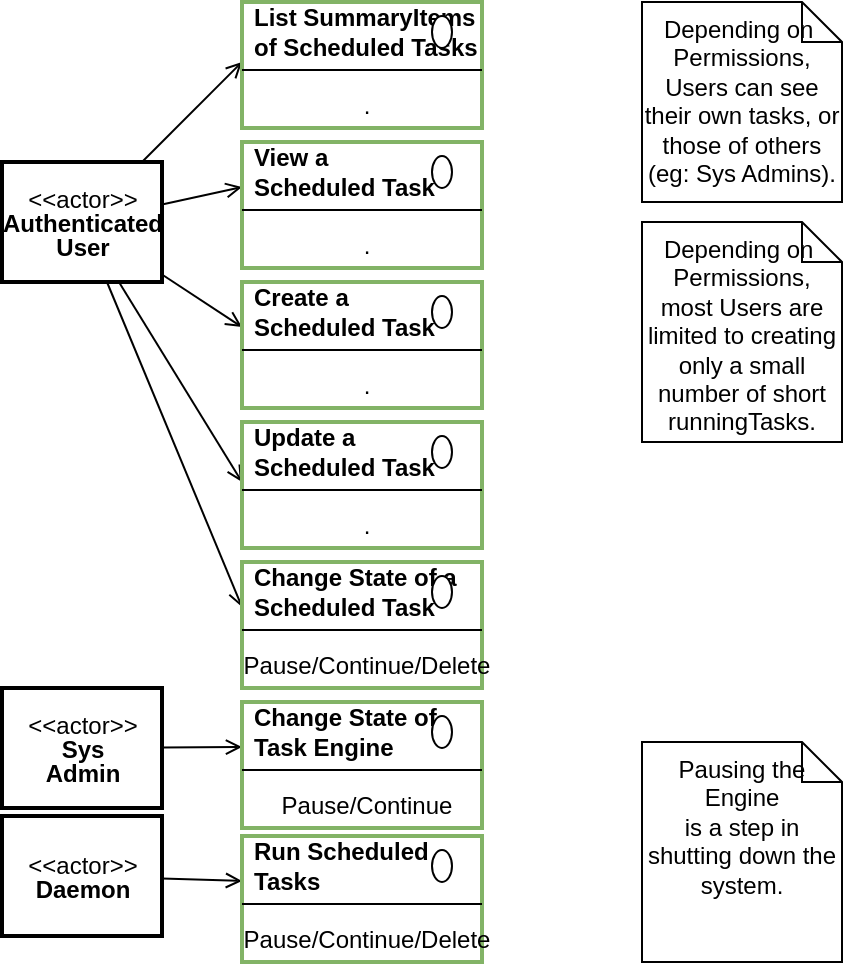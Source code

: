 <mxfile compressed="false" version="20.3.0" type="device">
  <diagram id="SUlloviLEK3GCr1z7qYn" name="Scheduling">
    <mxGraphModel dx="782" dy="517" grid="1" gridSize="10" guides="1" tooltips="1" connect="1" arrows="1" fold="1" page="1" pageScale="1" pageWidth="827" pageHeight="1169" math="0" shadow="0">
      <root>
        <mxCell id="c33PYlKowwjvGiEupuyr-0" />
        <mxCell id="c33PYlKowwjvGiEupuyr-1" parent="c33PYlKowwjvGiEupuyr-0" />
        <UserObject label="" tooltip="" id="FQO2_twcLr-UXP7qnLfA-22">
          <mxCell style="shape=image;html=1;verticalAlign=top;verticalLabelPosition=bottom;labelBackgroundColor=#ffffff;imageAspect=0;aspect=fixed;image=https://cdn1.iconfinder.com/data/icons/hawcons/32/699014-icon-28-information-128.png;shadow=0;dashed=0;fontFamily=Helvetica;fontSize=12;fontColor=#000000;align=center;strokeColor=#000000;fillColor=#505050;dashPattern=1 1;" parent="c33PYlKowwjvGiEupuyr-1" vertex="1">
            <mxGeometry x="330" y="410" width="20" height="20" as="geometry" />
          </mxCell>
        </UserObject>
        <mxCell id="wdtPpUS4_MztBkoxUnBw-32" style="edgeStyle=none;rounded=0;orthogonalLoop=1;jettySize=auto;html=1;entryX=0;entryY=1;entryDx=0;entryDy=0;endArrow=open;endFill=0;" parent="c33PYlKowwjvGiEupuyr-1" source="wdtPpUS4_MztBkoxUnBw-0" target="wdtPpUS4_MztBkoxUnBw-2" edge="1">
          <mxGeometry relative="1" as="geometry" />
        </mxCell>
        <mxCell id="wdtPpUS4_MztBkoxUnBw-33" style="edgeStyle=none;rounded=0;orthogonalLoop=1;jettySize=auto;html=1;entryX=0;entryY=0.75;entryDx=0;entryDy=0;endArrow=open;endFill=0;" parent="c33PYlKowwjvGiEupuyr-1" source="wdtPpUS4_MztBkoxUnBw-0" target="wdtPpUS4_MztBkoxUnBw-7" edge="1">
          <mxGeometry relative="1" as="geometry" />
        </mxCell>
        <mxCell id="wdtPpUS4_MztBkoxUnBw-34" style="edgeStyle=none;rounded=0;orthogonalLoop=1;jettySize=auto;html=1;entryX=0;entryY=0.75;entryDx=0;entryDy=0;endArrow=open;endFill=0;" parent="c33PYlKowwjvGiEupuyr-1" source="wdtPpUS4_MztBkoxUnBw-0" target="wdtPpUS4_MztBkoxUnBw-12" edge="1">
          <mxGeometry relative="1" as="geometry" />
        </mxCell>
        <mxCell id="wdtPpUS4_MztBkoxUnBw-35" style="edgeStyle=none;rounded=0;orthogonalLoop=1;jettySize=auto;html=1;entryX=0;entryY=1;entryDx=0;entryDy=0;endArrow=open;endFill=0;" parent="c33PYlKowwjvGiEupuyr-1" source="wdtPpUS4_MztBkoxUnBw-0" target="wdtPpUS4_MztBkoxUnBw-17" edge="1">
          <mxGeometry relative="1" as="geometry" />
        </mxCell>
        <mxCell id="wdtPpUS4_MztBkoxUnBw-36" style="edgeStyle=none;rounded=0;orthogonalLoop=1;jettySize=auto;html=1;entryX=0;entryY=0.75;entryDx=0;entryDy=0;endArrow=open;endFill=0;" parent="c33PYlKowwjvGiEupuyr-1" source="wdtPpUS4_MztBkoxUnBw-0" target="wdtPpUS4_MztBkoxUnBw-22" edge="1">
          <mxGeometry relative="1" as="geometry" />
        </mxCell>
        <mxCell id="wdtPpUS4_MztBkoxUnBw-0" value="&lt;p style=&quot;line-height: 100%&quot;&gt;&amp;lt;&amp;lt;actor&amp;gt;&amp;gt;&lt;br&gt;&lt;b&gt;Authenticated&lt;br&gt;User&lt;/b&gt;&lt;br&gt;&lt;/p&gt;" style="text;html=1;align=center;verticalAlign=middle;dashed=0;strokeColor=#000000;strokeWidth=2;" parent="c33PYlKowwjvGiEupuyr-1" vertex="1">
          <mxGeometry x="120" y="200" width="80" height="60" as="geometry" />
        </mxCell>
        <mxCell id="wdtPpUS4_MztBkoxUnBw-1" value="" style="fontStyle=1;align=center;verticalAlign=top;childLayout=stackLayout;horizontal=1;horizontalStack=0;resizeParent=1;resizeParentMax=0;resizeLast=0;marginBottom=0;strokeColor=#82b366;strokeWidth=2;fillColor=none;" parent="c33PYlKowwjvGiEupuyr-1" vertex="1">
          <mxGeometry x="240" y="120" width="120" height="63" as="geometry" />
        </mxCell>
        <mxCell id="wdtPpUS4_MztBkoxUnBw-2" value="List SummaryItems &lt;br&gt;of Scheduled Tasks" style="html=1;align=left;spacingLeft=4;verticalAlign=middle;strokeColor=none;fillColor=none;fontStyle=1" parent="wdtPpUS4_MztBkoxUnBw-1" vertex="1">
          <mxGeometry width="120" height="30" as="geometry" />
        </mxCell>
        <mxCell id="wdtPpUS4_MztBkoxUnBw-3" value="" style="shape=ellipse;" parent="wdtPpUS4_MztBkoxUnBw-2" vertex="1">
          <mxGeometry x="1" width="10" height="16" relative="1" as="geometry">
            <mxPoint x="-25" y="7" as="offset" />
          </mxGeometry>
        </mxCell>
        <mxCell id="wdtPpUS4_MztBkoxUnBw-4" value="" style="line;strokeWidth=1;fillColor=none;align=left;verticalAlign=middle;spacingTop=-1;spacingLeft=3;spacingRight=3;rotatable=0;labelPosition=right;points=[];portConstraint=eastwest;" parent="wdtPpUS4_MztBkoxUnBw-1" vertex="1">
          <mxGeometry y="30" width="120" height="8" as="geometry" />
        </mxCell>
        <mxCell id="wdtPpUS4_MztBkoxUnBw-5" value="." style="html=1;align=center;spacingLeft=4;verticalAlign=top;strokeColor=none;fillColor=none;" parent="wdtPpUS4_MztBkoxUnBw-1" vertex="1">
          <mxGeometry y="38" width="120" height="25" as="geometry" />
        </mxCell>
        <mxCell id="wdtPpUS4_MztBkoxUnBw-6" value="" style="fontStyle=1;align=center;verticalAlign=top;childLayout=stackLayout;horizontal=1;horizontalStack=0;resizeParent=1;resizeParentMax=0;resizeLast=0;marginBottom=0;strokeColor=#82b366;strokeWidth=2;fillColor=none;" parent="c33PYlKowwjvGiEupuyr-1" vertex="1">
          <mxGeometry x="240" y="190" width="120" height="63" as="geometry" />
        </mxCell>
        <mxCell id="wdtPpUS4_MztBkoxUnBw-7" value="View a&lt;br&gt;Scheduled Task" style="html=1;align=left;spacingLeft=4;verticalAlign=middle;strokeColor=none;fillColor=none;fontStyle=1" parent="wdtPpUS4_MztBkoxUnBw-6" vertex="1">
          <mxGeometry width="120" height="30" as="geometry" />
        </mxCell>
        <mxCell id="wdtPpUS4_MztBkoxUnBw-8" value="" style="shape=ellipse;" parent="wdtPpUS4_MztBkoxUnBw-7" vertex="1">
          <mxGeometry x="1" width="10" height="16" relative="1" as="geometry">
            <mxPoint x="-25" y="7" as="offset" />
          </mxGeometry>
        </mxCell>
        <mxCell id="wdtPpUS4_MztBkoxUnBw-9" value="" style="line;strokeWidth=1;fillColor=none;align=left;verticalAlign=middle;spacingTop=-1;spacingLeft=3;spacingRight=3;rotatable=0;labelPosition=right;points=[];portConstraint=eastwest;" parent="wdtPpUS4_MztBkoxUnBw-6" vertex="1">
          <mxGeometry y="30" width="120" height="8" as="geometry" />
        </mxCell>
        <mxCell id="wdtPpUS4_MztBkoxUnBw-10" value="." style="html=1;align=center;spacingLeft=4;verticalAlign=top;strokeColor=none;fillColor=none;" parent="wdtPpUS4_MztBkoxUnBw-6" vertex="1">
          <mxGeometry y="38" width="120" height="25" as="geometry" />
        </mxCell>
        <mxCell id="wdtPpUS4_MztBkoxUnBw-11" value="" style="fontStyle=1;align=center;verticalAlign=top;childLayout=stackLayout;horizontal=1;horizontalStack=0;resizeParent=1;resizeParentMax=0;resizeLast=0;marginBottom=0;strokeColor=#82b366;strokeWidth=2;fillColor=none;" parent="c33PYlKowwjvGiEupuyr-1" vertex="1">
          <mxGeometry x="240" y="260" width="120" height="63" as="geometry" />
        </mxCell>
        <mxCell id="wdtPpUS4_MztBkoxUnBw-12" value="Create a&lt;br&gt;Scheduled Task" style="html=1;align=left;spacingLeft=4;verticalAlign=middle;strokeColor=none;fillColor=none;fontStyle=1" parent="wdtPpUS4_MztBkoxUnBw-11" vertex="1">
          <mxGeometry width="120" height="30" as="geometry" />
        </mxCell>
        <mxCell id="wdtPpUS4_MztBkoxUnBw-13" value="" style="shape=ellipse;" parent="wdtPpUS4_MztBkoxUnBw-12" vertex="1">
          <mxGeometry x="1" width="10" height="16" relative="1" as="geometry">
            <mxPoint x="-25" y="7" as="offset" />
          </mxGeometry>
        </mxCell>
        <mxCell id="wdtPpUS4_MztBkoxUnBw-14" value="" style="line;strokeWidth=1;fillColor=none;align=left;verticalAlign=middle;spacingTop=-1;spacingLeft=3;spacingRight=3;rotatable=0;labelPosition=right;points=[];portConstraint=eastwest;" parent="wdtPpUS4_MztBkoxUnBw-11" vertex="1">
          <mxGeometry y="30" width="120" height="8" as="geometry" />
        </mxCell>
        <mxCell id="wdtPpUS4_MztBkoxUnBw-15" value="." style="html=1;align=center;spacingLeft=4;verticalAlign=top;strokeColor=none;fillColor=none;" parent="wdtPpUS4_MztBkoxUnBw-11" vertex="1">
          <mxGeometry y="38" width="120" height="25" as="geometry" />
        </mxCell>
        <mxCell id="wdtPpUS4_MztBkoxUnBw-16" value="" style="fontStyle=1;align=center;verticalAlign=top;childLayout=stackLayout;horizontal=1;horizontalStack=0;resizeParent=1;resizeParentMax=0;resizeLast=0;marginBottom=0;strokeColor=#82b366;strokeWidth=2;fillColor=none;" parent="c33PYlKowwjvGiEupuyr-1" vertex="1">
          <mxGeometry x="240" y="330" width="120" height="63" as="geometry" />
        </mxCell>
        <mxCell id="wdtPpUS4_MztBkoxUnBw-17" value="Update a&lt;br&gt;Scheduled Task" style="html=1;align=left;spacingLeft=4;verticalAlign=middle;strokeColor=none;fillColor=none;fontStyle=1" parent="wdtPpUS4_MztBkoxUnBw-16" vertex="1">
          <mxGeometry width="120" height="30" as="geometry" />
        </mxCell>
        <mxCell id="wdtPpUS4_MztBkoxUnBw-18" value="" style="shape=ellipse;" parent="wdtPpUS4_MztBkoxUnBw-17" vertex="1">
          <mxGeometry x="1" width="10" height="16" relative="1" as="geometry">
            <mxPoint x="-25" y="7" as="offset" />
          </mxGeometry>
        </mxCell>
        <mxCell id="wdtPpUS4_MztBkoxUnBw-19" value="" style="line;strokeWidth=1;fillColor=none;align=left;verticalAlign=middle;spacingTop=-1;spacingLeft=3;spacingRight=3;rotatable=0;labelPosition=right;points=[];portConstraint=eastwest;" parent="wdtPpUS4_MztBkoxUnBw-16" vertex="1">
          <mxGeometry y="30" width="120" height="8" as="geometry" />
        </mxCell>
        <mxCell id="wdtPpUS4_MztBkoxUnBw-20" value="." style="html=1;align=center;spacingLeft=4;verticalAlign=top;strokeColor=none;fillColor=none;" parent="wdtPpUS4_MztBkoxUnBw-16" vertex="1">
          <mxGeometry y="38" width="120" height="25" as="geometry" />
        </mxCell>
        <mxCell id="wdtPpUS4_MztBkoxUnBw-21" value="" style="fontStyle=1;align=center;verticalAlign=top;childLayout=stackLayout;horizontal=1;horizontalStack=0;resizeParent=1;resizeParentMax=0;resizeLast=0;marginBottom=0;strokeColor=#82b366;strokeWidth=2;fillColor=none;" parent="c33PYlKowwjvGiEupuyr-1" vertex="1">
          <mxGeometry x="240" y="400" width="120" height="63" as="geometry" />
        </mxCell>
        <mxCell id="wdtPpUS4_MztBkoxUnBw-22" value="Change State of a&lt;br&gt;Scheduled Task" style="html=1;align=left;spacingLeft=4;verticalAlign=middle;strokeColor=none;fillColor=none;fontStyle=1" parent="wdtPpUS4_MztBkoxUnBw-21" vertex="1">
          <mxGeometry width="120" height="30" as="geometry" />
        </mxCell>
        <mxCell id="wdtPpUS4_MztBkoxUnBw-23" value="" style="shape=ellipse;" parent="wdtPpUS4_MztBkoxUnBw-22" vertex="1">
          <mxGeometry x="1" width="10" height="16" relative="1" as="geometry">
            <mxPoint x="-25" y="7" as="offset" />
          </mxGeometry>
        </mxCell>
        <mxCell id="wdtPpUS4_MztBkoxUnBw-24" value="" style="line;strokeWidth=1;fillColor=none;align=left;verticalAlign=middle;spacingTop=-1;spacingLeft=3;spacingRight=3;rotatable=0;labelPosition=right;points=[];portConstraint=eastwest;" parent="wdtPpUS4_MztBkoxUnBw-21" vertex="1">
          <mxGeometry y="30" width="120" height="8" as="geometry" />
        </mxCell>
        <mxCell id="wdtPpUS4_MztBkoxUnBw-25" value="Pause/Continue/Delete" style="html=1;align=center;spacingLeft=4;verticalAlign=top;strokeColor=none;fillColor=none;" parent="wdtPpUS4_MztBkoxUnBw-21" vertex="1">
          <mxGeometry y="38" width="120" height="25" as="geometry" />
        </mxCell>
        <mxCell id="wdtPpUS4_MztBkoxUnBw-47" style="edgeStyle=none;rounded=0;orthogonalLoop=1;jettySize=auto;html=1;entryX=0;entryY=0.75;entryDx=0;entryDy=0;endArrow=open;endFill=0;" parent="c33PYlKowwjvGiEupuyr-1" source="wdtPpUS4_MztBkoxUnBw-31" target="wdtPpUS4_MztBkoxUnBw-43" edge="1">
          <mxGeometry relative="1" as="geometry" />
        </mxCell>
        <mxCell id="wdtPpUS4_MztBkoxUnBw-31" value="&lt;p style=&quot;line-height: 100%&quot;&gt;&amp;lt;&amp;lt;actor&amp;gt;&amp;gt;&lt;br&gt;&lt;b&gt;Daemon&lt;/b&gt;&lt;/p&gt;" style="text;html=1;align=center;verticalAlign=middle;dashed=0;strokeColor=#000000;strokeWidth=2;" parent="c33PYlKowwjvGiEupuyr-1" vertex="1">
          <mxGeometry x="120" y="527" width="80" height="60" as="geometry" />
        </mxCell>
        <mxCell id="wdtPpUS4_MztBkoxUnBw-42" value="" style="fontStyle=1;align=center;verticalAlign=top;childLayout=stackLayout;horizontal=1;horizontalStack=0;resizeParent=1;resizeParentMax=0;resizeLast=0;marginBottom=0;strokeColor=#82b366;strokeWidth=2;fillColor=none;" parent="c33PYlKowwjvGiEupuyr-1" vertex="1">
          <mxGeometry x="240" y="537" width="120" height="63" as="geometry" />
        </mxCell>
        <mxCell id="wdtPpUS4_MztBkoxUnBw-43" value="Run Scheduled&lt;br&gt;Tasks" style="html=1;align=left;spacingLeft=4;verticalAlign=middle;strokeColor=none;fillColor=none;fontStyle=1" parent="wdtPpUS4_MztBkoxUnBw-42" vertex="1">
          <mxGeometry width="120" height="30" as="geometry" />
        </mxCell>
        <mxCell id="wdtPpUS4_MztBkoxUnBw-44" value="" style="shape=ellipse;" parent="wdtPpUS4_MztBkoxUnBw-43" vertex="1">
          <mxGeometry x="1" width="10" height="16" relative="1" as="geometry">
            <mxPoint x="-25" y="7" as="offset" />
          </mxGeometry>
        </mxCell>
        <mxCell id="wdtPpUS4_MztBkoxUnBw-45" value="" style="line;strokeWidth=1;fillColor=none;align=left;verticalAlign=middle;spacingTop=-1;spacingLeft=3;spacingRight=3;rotatable=0;labelPosition=right;points=[];portConstraint=eastwest;" parent="wdtPpUS4_MztBkoxUnBw-42" vertex="1">
          <mxGeometry y="30" width="120" height="8" as="geometry" />
        </mxCell>
        <mxCell id="wdtPpUS4_MztBkoxUnBw-46" value="Pause/Continue/Delete" style="html=1;align=center;spacingLeft=4;verticalAlign=top;strokeColor=none;fillColor=none;" parent="wdtPpUS4_MztBkoxUnBw-42" vertex="1">
          <mxGeometry y="38" width="120" height="25" as="geometry" />
        </mxCell>
        <mxCell id="wdtPpUS4_MztBkoxUnBw-54" style="edgeStyle=none;rounded=0;orthogonalLoop=1;jettySize=auto;html=1;entryX=0;entryY=0.75;entryDx=0;entryDy=0;endArrow=open;endFill=0;" parent="c33PYlKowwjvGiEupuyr-1" source="wdtPpUS4_MztBkoxUnBw-48" target="wdtPpUS4_MztBkoxUnBw-50" edge="1">
          <mxGeometry relative="1" as="geometry" />
        </mxCell>
        <mxCell id="wdtPpUS4_MztBkoxUnBw-48" value="&lt;p style=&quot;line-height: 100%&quot;&gt;&amp;lt;&amp;lt;actor&amp;gt;&amp;gt;&lt;br&gt;&lt;b&gt;Sys&lt;br&gt;Admin&lt;/b&gt;&lt;/p&gt;" style="text;html=1;align=center;verticalAlign=middle;dashed=0;strokeColor=#000000;strokeWidth=2;" parent="c33PYlKowwjvGiEupuyr-1" vertex="1">
          <mxGeometry x="120" y="463" width="80" height="60" as="geometry" />
        </mxCell>
        <mxCell id="wdtPpUS4_MztBkoxUnBw-49" value="" style="fontStyle=1;align=center;verticalAlign=top;childLayout=stackLayout;horizontal=1;horizontalStack=0;resizeParent=1;resizeParentMax=0;resizeLast=0;marginBottom=0;strokeColor=#82b366;strokeWidth=2;fillColor=none;" parent="c33PYlKowwjvGiEupuyr-1" vertex="1">
          <mxGeometry x="240" y="470" width="120" height="63" as="geometry" />
        </mxCell>
        <mxCell id="wdtPpUS4_MztBkoxUnBw-50" value="Change State of&lt;br&gt;Task Engine" style="html=1;align=left;spacingLeft=4;verticalAlign=middle;strokeColor=none;fillColor=none;fontStyle=1" parent="wdtPpUS4_MztBkoxUnBw-49" vertex="1">
          <mxGeometry width="120" height="30" as="geometry" />
        </mxCell>
        <mxCell id="wdtPpUS4_MztBkoxUnBw-51" value="" style="shape=ellipse;" parent="wdtPpUS4_MztBkoxUnBw-50" vertex="1">
          <mxGeometry x="1" width="10" height="16" relative="1" as="geometry">
            <mxPoint x="-25" y="7" as="offset" />
          </mxGeometry>
        </mxCell>
        <mxCell id="wdtPpUS4_MztBkoxUnBw-52" value="" style="line;strokeWidth=1;fillColor=none;align=left;verticalAlign=middle;spacingTop=-1;spacingLeft=3;spacingRight=3;rotatable=0;labelPosition=right;points=[];portConstraint=eastwest;" parent="wdtPpUS4_MztBkoxUnBw-49" vertex="1">
          <mxGeometry y="30" width="120" height="8" as="geometry" />
        </mxCell>
        <mxCell id="wdtPpUS4_MztBkoxUnBw-53" value="Pause/Continue" style="html=1;align=center;spacingLeft=4;verticalAlign=top;strokeColor=none;fillColor=none;" parent="wdtPpUS4_MztBkoxUnBw-49" vertex="1">
          <mxGeometry y="38" width="120" height="25" as="geometry" />
        </mxCell>
        <mxCell id="m8XtCI1CGljEh2FDD2Vw-0" value="Depending on&amp;nbsp;&lt;br&gt;Permissions, Users can see their own tasks, or those of others (eg: Sys Admins)." style="shape=note;size=20;whiteSpace=wrap;html=1;strokeWidth=1;fillColor=none;verticalAlign=top;" parent="c33PYlKowwjvGiEupuyr-1" vertex="1">
          <mxGeometry x="440" y="120" width="100" height="100" as="geometry" />
        </mxCell>
        <mxCell id="m8XtCI1CGljEh2FDD2Vw-1" value="Depending on&amp;nbsp;&lt;br&gt;Permissions, most Users are limited to creating only a small number of short runningTasks." style="shape=note;size=20;whiteSpace=wrap;html=1;strokeWidth=1;fillColor=none;verticalAlign=top;" parent="c33PYlKowwjvGiEupuyr-1" vertex="1">
          <mxGeometry x="440" y="230" width="100" height="110" as="geometry" />
        </mxCell>
        <mxCell id="m8XtCI1CGljEh2FDD2Vw-2" value="Pausing the Engine&lt;br&gt;is a step in shutting down the system." style="shape=note;size=20;whiteSpace=wrap;html=1;strokeWidth=1;fillColor=none;verticalAlign=top;" parent="c33PYlKowwjvGiEupuyr-1" vertex="1">
          <mxGeometry x="440" y="490" width="100" height="110" as="geometry" />
        </mxCell>
        <mxCell id="SMp-CgjgsrAM0XsRxkvN-0" value="Title" parent="c33PYlKowwjvGiEupuyr-0" visible="0" />
        <mxCell id="FQO2_twcLr-UXP7qnLfA-0" value="&lt;font style=&quot;font-size: 12px ; font-weight: normal&quot;&gt;&lt;i&gt;&lt;span style=&quot;font-size: 12px&quot;&gt;Diagram: Base System Logical Module -&amp;nbsp;&lt;/span&gt;&lt;span style=&quot;font-size: 12px&quot;&gt;Functionality -&amp;nbsp;&lt;/span&gt;Scheduling&lt;/i&gt;&lt;/font&gt;" style="text;strokeColor=none;fillColor=none;html=1;fontSize=12;fontStyle=1;verticalAlign=middle;align=left;shadow=0;glass=0;comic=0;opacity=30;fontColor=#808080;" parent="SMp-CgjgsrAM0XsRxkvN-0" vertex="1">
          <mxGeometry x="120" y="610" width="520" height="20" as="geometry" />
        </mxCell>
      </root>
    </mxGraphModel>
  </diagram>
</mxfile>
